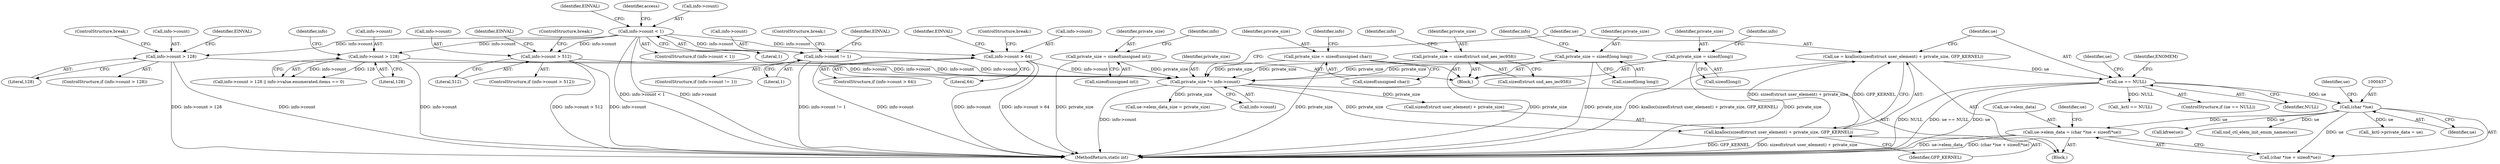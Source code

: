 digraph "0_linux_82262a46627bebb0febcc26664746c25cef08563@integer" {
"1000431" [label="(Call,ue->elem_data = (char *)ue + sizeof(*ue))"];
"1000436" [label="(Call,(char *)ue)"];
"1000407" [label="(Call,ue == NULL)"];
"1000398" [label="(Call,ue = kzalloc(sizeof(struct user_element) + private_size, GFP_KERNEL))"];
"1000400" [label="(Call,kzalloc(sizeof(struct user_element) + private_size, GFP_KERNEL))"];
"1000393" [label="(Call,private_size *= info->count)"];
"1000325" [label="(Call,info->count > 64)"];
"1000131" [label="(Call,info->count < 1)"];
"1000310" [label="(Call,info->count > 128)"];
"1000341" [label="(Call,info->count > 128)"];
"1000365" [label="(Call,info->count > 512)"];
"1000380" [label="(Call,info->count != 1)"];
"1000375" [label="(Call,private_size = sizeof(struct snd_aes_iec958))"];
"1000335" [label="(Call,private_size = sizeof(unsigned int))"];
"1000360" [label="(Call,private_size = sizeof(unsigned char))"];
"1000305" [label="(Call,private_size = sizeof(long))"];
"1000320" [label="(Call,private_size = sizeof(long long))"];
"1000432" [label="(Call,ue->elem_data)"];
"1000307" [label="(Call,sizeof(long))"];
"1000365" [label="(Call,info->count > 512)"];
"1000324" [label="(ControlStructure,if (info->count > 64))"];
"1000387" [label="(Identifier,EINVAL)"];
"1000401" [label="(Call,sizeof(struct user_element) + private_size)"];
"1000400" [label="(Call,kzalloc(sizeof(struct user_element) + private_size, GFP_KERNEL))"];
"1000327" [label="(Identifier,info)"];
"1000302" [label="(Block,)"];
"1000406" [label="(ControlStructure,if (ue == NULL))"];
"1000415" [label="(Identifier,ue)"];
"1000431" [label="(Call,ue->elem_data = (char *)ue + sizeof(*ue))"];
"1000335" [label="(Call,private_size = sizeof(unsigned int))"];
"1000336" [label="(Identifier,private_size)"];
"1000377" [label="(Call,sizeof(struct snd_aes_iec958))"];
"1000341" [label="(Call,info->count > 128)"];
"1000138" [label="(Identifier,EINVAL)"];
"1000326" [label="(Call,info->count)"];
"1000405" [label="(Identifier,GFP_KERNEL)"];
"1000314" [label="(Literal,128)"];
"1000321" [label="(Identifier,private_size)"];
"1000140" [label="(Identifier,access)"];
"1000382" [label="(Identifier,info)"];
"1000409" [label="(Identifier,NULL)"];
"1000320" [label="(Call,private_size = sizeof(long long))"];
"1000361" [label="(Identifier,private_size)"];
"1000372" [label="(Identifier,EINVAL)"];
"1000318" [label="(ControlStructure,break;)"];
"1000362" [label="(Call,sizeof(unsigned char))"];
"1000435" [label="(Call,(char *)ue + sizeof(*ue))"];
"1000375" [label="(Call,private_size = sizeof(struct snd_aes_iec958))"];
"1000306" [label="(Identifier,private_size)"];
"1000408" [label="(Identifier,ue)"];
"1000380" [label="(Call,info->count != 1)"];
"1000342" [label="(Call,info->count)"];
"1000311" [label="(Call,info->count)"];
"1000367" [label="(Identifier,info)"];
"1000360" [label="(Call,private_size = sizeof(unsigned char))"];
"1000337" [label="(Call,sizeof(unsigned int))"];
"1000546" [label="(MethodReturn,static int)"];
"1000384" [label="(Literal,1)"];
"1000376" [label="(Identifier,private_size)"];
"1000322" [label="(Call,sizeof(long long))"];
"1000309" [label="(ControlStructure,if (info->count > 128))"];
"1000399" [label="(Identifier,ue)"];
"1000489" [label="(Call,kfree(ue))"];
"1000436" [label="(Call,(char *)ue)"];
"1000458" [label="(Call,snd_ctl_elem_init_enum_names(ue))"];
"1000305" [label="(Call,private_size = sizeof(long))"];
"1000394" [label="(Identifier,private_size)"];
"1000364" [label="(ControlStructure,if (info->count > 512))"];
"1000481" [label="(Call,_kctl == NULL)"];
"1000412" [label="(Identifier,ENOMEM)"];
"1000332" [label="(Identifier,EINVAL)"];
"1000340" [label="(Call,info->count > 128 || info->value.enumerated.items == 0)"];
"1000373" [label="(ControlStructure,break;)"];
"1000438" [label="(Identifier,ue)"];
"1000343" [label="(Identifier,info)"];
"1000131" [label="(Call,info->count < 1)"];
"1000444" [label="(Identifier,ue)"];
"1000132" [label="(Call,info->count)"];
"1000104" [label="(Block,)"];
"1000398" [label="(Call,ue = kzalloc(sizeof(struct user_element) + private_size, GFP_KERNEL))"];
"1000381" [label="(Call,info->count)"];
"1000369" [label="(Literal,512)"];
"1000135" [label="(Literal,1)"];
"1000325" [label="(Call,info->count > 64)"];
"1000130" [label="(ControlStructure,if (info->count < 1))"];
"1000312" [label="(Identifier,info)"];
"1000494" [label="(Call,_kctl->private_data = ue)"];
"1000317" [label="(Identifier,EINVAL)"];
"1000329" [label="(Literal,64)"];
"1000442" [label="(Call,ue->elem_data_size = private_size)"];
"1000393" [label="(Call,private_size *= info->count)"];
"1000388" [label="(ControlStructure,break;)"];
"1000441" [label="(Identifier,ue)"];
"1000395" [label="(Call,info->count)"];
"1000407" [label="(Call,ue == NULL)"];
"1000310" [label="(Call,info->count > 128)"];
"1000350" [label="(Identifier,info)"];
"1000379" [label="(ControlStructure,if (info->count != 1))"];
"1000345" [label="(Literal,128)"];
"1000333" [label="(ControlStructure,break;)"];
"1000366" [label="(Call,info->count)"];
"1000431" -> "1000104"  [label="AST: "];
"1000431" -> "1000435"  [label="CFG: "];
"1000432" -> "1000431"  [label="AST: "];
"1000435" -> "1000431"  [label="AST: "];
"1000444" -> "1000431"  [label="CFG: "];
"1000431" -> "1000546"  [label="DDG: ue->elem_data"];
"1000431" -> "1000546"  [label="DDG: (char *)ue + sizeof(*ue)"];
"1000436" -> "1000431"  [label="DDG: ue"];
"1000436" -> "1000435"  [label="AST: "];
"1000436" -> "1000438"  [label="CFG: "];
"1000437" -> "1000436"  [label="AST: "];
"1000438" -> "1000436"  [label="AST: "];
"1000441" -> "1000436"  [label="CFG: "];
"1000436" -> "1000435"  [label="DDG: ue"];
"1000407" -> "1000436"  [label="DDG: ue"];
"1000436" -> "1000458"  [label="DDG: ue"];
"1000436" -> "1000489"  [label="DDG: ue"];
"1000436" -> "1000494"  [label="DDG: ue"];
"1000407" -> "1000406"  [label="AST: "];
"1000407" -> "1000409"  [label="CFG: "];
"1000408" -> "1000407"  [label="AST: "];
"1000409" -> "1000407"  [label="AST: "];
"1000412" -> "1000407"  [label="CFG: "];
"1000415" -> "1000407"  [label="CFG: "];
"1000407" -> "1000546"  [label="DDG: NULL"];
"1000407" -> "1000546"  [label="DDG: ue == NULL"];
"1000407" -> "1000546"  [label="DDG: ue"];
"1000398" -> "1000407"  [label="DDG: ue"];
"1000407" -> "1000481"  [label="DDG: NULL"];
"1000398" -> "1000104"  [label="AST: "];
"1000398" -> "1000400"  [label="CFG: "];
"1000399" -> "1000398"  [label="AST: "];
"1000400" -> "1000398"  [label="AST: "];
"1000408" -> "1000398"  [label="CFG: "];
"1000398" -> "1000546"  [label="DDG: kzalloc(sizeof(struct user_element) + private_size, GFP_KERNEL)"];
"1000400" -> "1000398"  [label="DDG: sizeof(struct user_element) + private_size"];
"1000400" -> "1000398"  [label="DDG: GFP_KERNEL"];
"1000400" -> "1000405"  [label="CFG: "];
"1000401" -> "1000400"  [label="AST: "];
"1000405" -> "1000400"  [label="AST: "];
"1000400" -> "1000546"  [label="DDG: GFP_KERNEL"];
"1000400" -> "1000546"  [label="DDG: sizeof(struct user_element) + private_size"];
"1000393" -> "1000400"  [label="DDG: private_size"];
"1000393" -> "1000104"  [label="AST: "];
"1000393" -> "1000395"  [label="CFG: "];
"1000394" -> "1000393"  [label="AST: "];
"1000395" -> "1000393"  [label="AST: "];
"1000399" -> "1000393"  [label="CFG: "];
"1000393" -> "1000546"  [label="DDG: info->count"];
"1000325" -> "1000393"  [label="DDG: info->count"];
"1000310" -> "1000393"  [label="DDG: info->count"];
"1000341" -> "1000393"  [label="DDG: info->count"];
"1000365" -> "1000393"  [label="DDG: info->count"];
"1000380" -> "1000393"  [label="DDG: info->count"];
"1000375" -> "1000393"  [label="DDG: private_size"];
"1000335" -> "1000393"  [label="DDG: private_size"];
"1000360" -> "1000393"  [label="DDG: private_size"];
"1000305" -> "1000393"  [label="DDG: private_size"];
"1000320" -> "1000393"  [label="DDG: private_size"];
"1000393" -> "1000401"  [label="DDG: private_size"];
"1000393" -> "1000442"  [label="DDG: private_size"];
"1000325" -> "1000324"  [label="AST: "];
"1000325" -> "1000329"  [label="CFG: "];
"1000326" -> "1000325"  [label="AST: "];
"1000329" -> "1000325"  [label="AST: "];
"1000332" -> "1000325"  [label="CFG: "];
"1000333" -> "1000325"  [label="CFG: "];
"1000325" -> "1000546"  [label="DDG: info->count"];
"1000325" -> "1000546"  [label="DDG: info->count > 64"];
"1000131" -> "1000325"  [label="DDG: info->count"];
"1000131" -> "1000130"  [label="AST: "];
"1000131" -> "1000135"  [label="CFG: "];
"1000132" -> "1000131"  [label="AST: "];
"1000135" -> "1000131"  [label="AST: "];
"1000138" -> "1000131"  [label="CFG: "];
"1000140" -> "1000131"  [label="CFG: "];
"1000131" -> "1000546"  [label="DDG: info->count"];
"1000131" -> "1000546"  [label="DDG: info->count < 1"];
"1000131" -> "1000310"  [label="DDG: info->count"];
"1000131" -> "1000341"  [label="DDG: info->count"];
"1000131" -> "1000365"  [label="DDG: info->count"];
"1000131" -> "1000380"  [label="DDG: info->count"];
"1000310" -> "1000309"  [label="AST: "];
"1000310" -> "1000314"  [label="CFG: "];
"1000311" -> "1000310"  [label="AST: "];
"1000314" -> "1000310"  [label="AST: "];
"1000317" -> "1000310"  [label="CFG: "];
"1000318" -> "1000310"  [label="CFG: "];
"1000310" -> "1000546"  [label="DDG: info->count > 128"];
"1000310" -> "1000546"  [label="DDG: info->count"];
"1000341" -> "1000340"  [label="AST: "];
"1000341" -> "1000345"  [label="CFG: "];
"1000342" -> "1000341"  [label="AST: "];
"1000345" -> "1000341"  [label="AST: "];
"1000350" -> "1000341"  [label="CFG: "];
"1000340" -> "1000341"  [label="CFG: "];
"1000341" -> "1000546"  [label="DDG: info->count"];
"1000341" -> "1000340"  [label="DDG: info->count"];
"1000341" -> "1000340"  [label="DDG: 128"];
"1000365" -> "1000364"  [label="AST: "];
"1000365" -> "1000369"  [label="CFG: "];
"1000366" -> "1000365"  [label="AST: "];
"1000369" -> "1000365"  [label="AST: "];
"1000372" -> "1000365"  [label="CFG: "];
"1000373" -> "1000365"  [label="CFG: "];
"1000365" -> "1000546"  [label="DDG: info->count > 512"];
"1000365" -> "1000546"  [label="DDG: info->count"];
"1000380" -> "1000379"  [label="AST: "];
"1000380" -> "1000384"  [label="CFG: "];
"1000381" -> "1000380"  [label="AST: "];
"1000384" -> "1000380"  [label="AST: "];
"1000387" -> "1000380"  [label="CFG: "];
"1000388" -> "1000380"  [label="CFG: "];
"1000380" -> "1000546"  [label="DDG: info->count != 1"];
"1000380" -> "1000546"  [label="DDG: info->count"];
"1000375" -> "1000302"  [label="AST: "];
"1000375" -> "1000377"  [label="CFG: "];
"1000376" -> "1000375"  [label="AST: "];
"1000377" -> "1000375"  [label="AST: "];
"1000382" -> "1000375"  [label="CFG: "];
"1000375" -> "1000546"  [label="DDG: private_size"];
"1000335" -> "1000302"  [label="AST: "];
"1000335" -> "1000337"  [label="CFG: "];
"1000336" -> "1000335"  [label="AST: "];
"1000337" -> "1000335"  [label="AST: "];
"1000343" -> "1000335"  [label="CFG: "];
"1000335" -> "1000546"  [label="DDG: private_size"];
"1000360" -> "1000302"  [label="AST: "];
"1000360" -> "1000362"  [label="CFG: "];
"1000361" -> "1000360"  [label="AST: "];
"1000362" -> "1000360"  [label="AST: "];
"1000367" -> "1000360"  [label="CFG: "];
"1000360" -> "1000546"  [label="DDG: private_size"];
"1000305" -> "1000302"  [label="AST: "];
"1000305" -> "1000307"  [label="CFG: "];
"1000306" -> "1000305"  [label="AST: "];
"1000307" -> "1000305"  [label="AST: "];
"1000312" -> "1000305"  [label="CFG: "];
"1000305" -> "1000546"  [label="DDG: private_size"];
"1000320" -> "1000302"  [label="AST: "];
"1000320" -> "1000322"  [label="CFG: "];
"1000321" -> "1000320"  [label="AST: "];
"1000322" -> "1000320"  [label="AST: "];
"1000327" -> "1000320"  [label="CFG: "];
"1000320" -> "1000546"  [label="DDG: private_size"];
}
